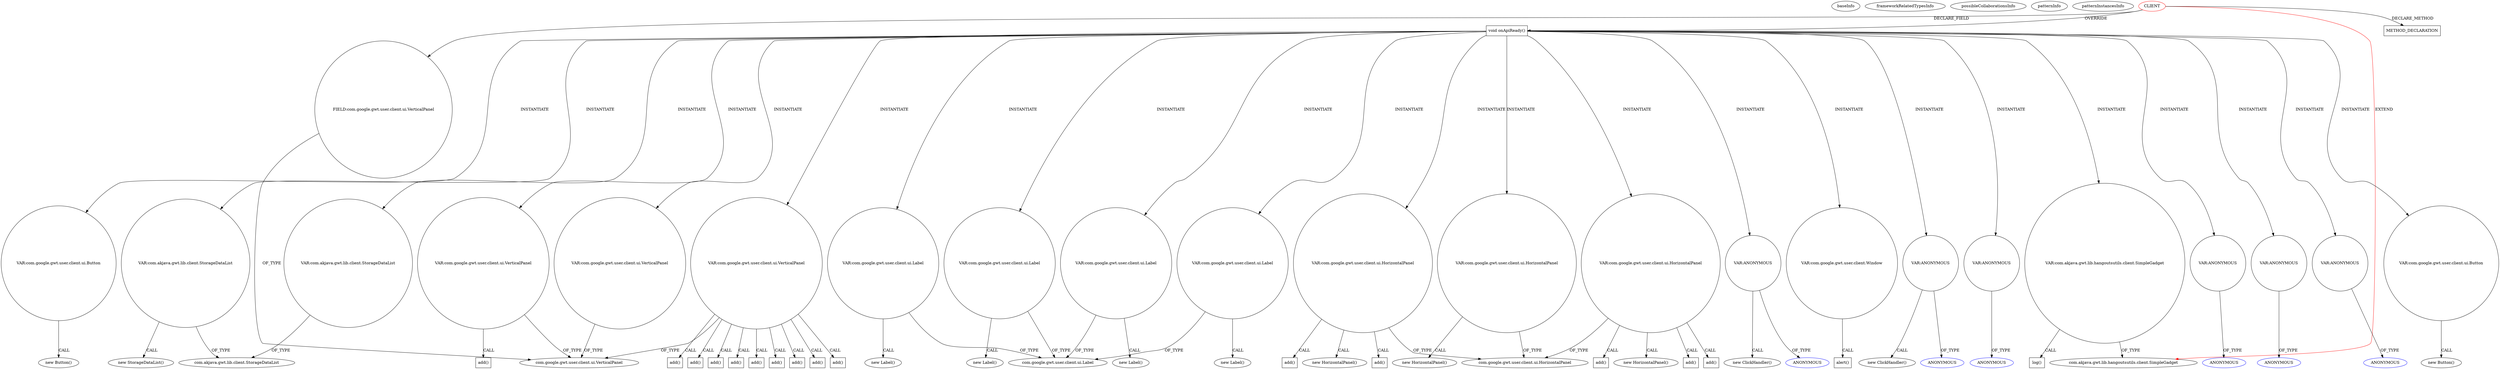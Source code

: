 digraph {
baseInfo[graphId=898,category="pattern",isAnonymous=false,possibleRelation=false]
frameworkRelatedTypesInfo[0="com.akjava.gwt.lib.hangoutsutils.client.SimpleGadget"]
possibleCollaborationsInfo[]
patternInfo[frequency=2.0,patternRootClient=0]
patternInstancesInfo[0="akjava-GWT-Hangouts~/akjava-GWT-Hangouts/GWT-Hangouts-master/apps/easyoverlay/src/com/akjava/gwt/hangout/easyoverlay/client/EasyOverlay.java~EasyOverlay~492",1="akjava-GWT-Hangouts~/akjava-GWT-Hangouts/GWT-Hangouts-master/apps/sound-player/src/com/akjava/gwt/hangout/soundplayer/client/HangoutSoundPlayer.java~HangoutSoundPlayer~561"]
1[label="com.akjava.gwt.lib.hangoutsutils.client.SimpleGadget",vertexType="FRAMEWORK_CLASS_TYPE",isFrameworkType=false]
84[label="VAR:com.akjava.gwt.lib.hangoutsutils.client.SimpleGadget",vertexType="VARIABLE_EXPRESION",isFrameworkType=false,shape=circle]
0[label="CLIENT",vertexType="ROOT_CLIENT_CLASS_DECLARATION",isFrameworkType=false,color=red]
6[label="FIELD:com.google.gwt.user.client.ui.VerticalPanel",vertexType="FIELD_DECLARATION",isFrameworkType=false,shape=circle]
85[label="log()",vertexType="INSIDE_CALL",isFrameworkType=false,shape=box]
570[label="METHOD_DECLARATION",vertexType="CLIENT_METHOD_DECLARATION",isFrameworkType=false,shape=box]
31[label="void onApiReady()",vertexType="OVERRIDING_METHOD_DECLARATION",isFrameworkType=false,shape=box]
7[label="com.google.gwt.user.client.ui.VerticalPanel",vertexType="FRAMEWORK_CLASS_TYPE",isFrameworkType=false]
379[label="VAR:com.google.gwt.user.client.Window",vertexType="VARIABLE_EXPRESION",isFrameworkType=false,shape=circle]
421[label="VAR:ANONYMOUS",vertexType="VARIABLE_EXPRESION",isFrameworkType=false,shape=circle]
420[label="new ClickHandler()",vertexType="CONSTRUCTOR_CALL",isFrameworkType=false]
476[label="VAR:ANONYMOUS",vertexType="VARIABLE_EXPRESION",isFrameworkType=false,shape=circle]
475[label="new ClickHandler()",vertexType="CONSTRUCTOR_CALL",isFrameworkType=false]
354[label="VAR:ANONYMOUS",vertexType="VARIABLE_EXPRESION",isFrameworkType=false,shape=circle]
333[label="VAR:ANONYMOUS",vertexType="VARIABLE_EXPRESION",isFrameworkType=false,shape=circle]
459[label="VAR:ANONYMOUS",vertexType="VARIABLE_EXPRESION",isFrameworkType=false,shape=circle]
228[label="VAR:ANONYMOUS",vertexType="VARIABLE_EXPRESION",isFrameworkType=false,shape=circle]
454[label="VAR:com.google.gwt.user.client.ui.Button",vertexType="VARIABLE_EXPRESION",isFrameworkType=false,shape=circle]
436[label="VAR:com.google.gwt.user.client.ui.Button",vertexType="VARIABLE_EXPRESION",isFrameworkType=false,shape=circle]
380[label="alert()",vertexType="INSIDE_CALL",isFrameworkType=false,shape=box]
229[label="ANONYMOUS",vertexType="REFERENCE_ANONYMOUS_DECLARATION",isFrameworkType=false,color=blue]
355[label="ANONYMOUS",vertexType="REFERENCE_ANONYMOUS_DECLARATION",isFrameworkType=false,color=blue]
460[label="ANONYMOUS",vertexType="REFERENCE_ANONYMOUS_DECLARATION",isFrameworkType=false,color=blue]
477[label="ANONYMOUS",vertexType="REFERENCE_ANONYMOUS_DECLARATION",isFrameworkType=false,color=blue]
422[label="ANONYMOUS",vertexType="REFERENCE_ANONYMOUS_DECLARATION",isFrameworkType=false,color=blue]
334[label="ANONYMOUS",vertexType="REFERENCE_ANONYMOUS_DECLARATION",isFrameworkType=false,color=blue]
33[label="VAR:com.akjava.gwt.lib.client.StorageDataList",vertexType="VARIABLE_EXPRESION",isFrameworkType=false,shape=circle]
32[label="new StorageDataList()",vertexType="CONSTRUCTOR_CALL",isFrameworkType=false]
361[label="VAR:com.akjava.gwt.lib.client.StorageDataList",vertexType="VARIABLE_EXPRESION",isFrameworkType=false,shape=circle]
42[label="VAR:com.google.gwt.user.client.ui.VerticalPanel",vertexType="VARIABLE_EXPRESION",isFrameworkType=false,shape=circle]
238[label="add()",vertexType="INSIDE_CALL",isFrameworkType=false,shape=box]
148[label="add()",vertexType="INSIDE_CALL",isFrameworkType=false,shape=box]
394[label="add()",vertexType="INSIDE_CALL",isFrameworkType=false,shape=box]
57[label="add()",vertexType="INSIDE_CALL",isFrameworkType=false,shape=box]
93[label="add()",vertexType="INSIDE_CALL",isFrameworkType=false,shape=box]
88[label="add()",vertexType="INSIDE_CALL",isFrameworkType=false,shape=box]
396[label="add()",vertexType="INSIDE_CALL",isFrameworkType=false,shape=box]
529[label="VAR:com.google.gwt.user.client.ui.VerticalPanel",vertexType="VARIABLE_EXPRESION",isFrameworkType=false,shape=circle]
347[label="add()",vertexType="INSIDE_CALL",isFrameworkType=false,shape=box]
252[label="add()",vertexType="INSIDE_CALL",isFrameworkType=false,shape=box]
524[label="VAR:com.google.gwt.user.client.ui.VerticalPanel",vertexType="VARIABLE_EXPRESION",isFrameworkType=false,shape=circle]
539[label="add()",vertexType="INSIDE_CALL",isFrameworkType=false,shape=box]
26[label="com.akjava.gwt.lib.client.StorageDataList",vertexType="FRAMEWORK_CLASS_TYPE",isFrameworkType=false]
435[label="new Button()",vertexType="CONSTRUCTOR_CALL",isFrameworkType=false]
453[label="new Button()",vertexType="CONSTRUCTOR_CALL",isFrameworkType=false]
181[label="VAR:com.google.gwt.user.client.ui.Label",vertexType="VARIABLE_EXPRESION",isFrameworkType=false,shape=circle]
180[label="new Label()",vertexType="CONSTRUCTOR_CALL",isFrameworkType=false]
109[label="com.google.gwt.user.client.ui.Label",vertexType="FRAMEWORK_CLASS_TYPE",isFrameworkType=false]
191[label="VAR:com.google.gwt.user.client.ui.Label",vertexType="VARIABLE_EXPRESION",isFrameworkType=false,shape=circle]
190[label="new Label()",vertexType="CONSTRUCTOR_CALL",isFrameworkType=false]
142[label="VAR:com.google.gwt.user.client.ui.Label",vertexType="VARIABLE_EXPRESION",isFrameworkType=false,shape=circle]
141[label="new Label()",vertexType="CONSTRUCTOR_CALL",isFrameworkType=false]
126[label="VAR:com.google.gwt.user.client.ui.Label",vertexType="VARIABLE_EXPRESION",isFrameworkType=false,shape=circle]
125[label="new Label()",vertexType="CONSTRUCTOR_CALL",isFrameworkType=false]
391[label="VAR:com.google.gwt.user.client.ui.HorizontalPanel",vertexType="VARIABLE_EXPRESION",isFrameworkType=false,shape=circle]
51[label="com.google.gwt.user.client.ui.HorizontalPanel",vertexType="FRAMEWORK_CLASS_TYPE",isFrameworkType=false]
390[label="new HorizontalPanel()",vertexType="CONSTRUCTOR_CALL",isFrameworkType=false]
450[label="add()",vertexType="INSIDE_CALL",isFrameworkType=false,shape=box]
522[label="add()",vertexType="INSIDE_CALL",isFrameworkType=false,shape=box]
145[label="VAR:com.google.gwt.user.client.ui.HorizontalPanel",vertexType="VARIABLE_EXPRESION",isFrameworkType=false,shape=circle]
144[label="new HorizontalPanel()",vertexType="CONSTRUCTOR_CALL",isFrameworkType=false]
177[label="add()",vertexType="INSIDE_CALL",isFrameworkType=false,shape=box]
203[label="add()",vertexType="INSIDE_CALL",isFrameworkType=false,shape=box]
388[label="VAR:com.google.gwt.user.client.ui.HorizontalPanel",vertexType="VARIABLE_EXPRESION",isFrameworkType=false,shape=circle]
387[label="new HorizontalPanel()",vertexType="CONSTRUCTOR_CALL",isFrameworkType=false]
469[label="add()",vertexType="INSIDE_CALL",isFrameworkType=false,shape=box]
31->84[label="INSTANTIATE"]
126->125[label="CALL"]
42->7[label="OF_TYPE"]
145->203[label="CALL"]
31->142[label="INSTANTIATE"]
42->347[label="CALL"]
33->32[label="CALL"]
31->333[label="INSTANTIATE"]
529->7[label="OF_TYPE"]
361->26[label="OF_TYPE"]
31->191[label="INSTANTIATE"]
31->33[label="INSTANTIATE"]
354->355[label="OF_TYPE"]
31->454[label="INSTANTIATE"]
31->421[label="INSTANTIATE"]
391->450[label="CALL"]
333->334[label="OF_TYPE"]
228->229[label="OF_TYPE"]
31->524[label="INSTANTIATE"]
142->109[label="OF_TYPE"]
31->126[label="INSTANTIATE"]
145->177[label="CALL"]
31->391[label="INSTANTIATE"]
84->1[label="OF_TYPE"]
181->180[label="CALL"]
42->394[label="CALL"]
145->51[label="OF_TYPE"]
0->31[label="OVERRIDE"]
84->85[label="CALL"]
31->388[label="INSTANTIATE"]
454->453[label="CALL"]
42->238[label="CALL"]
388->51[label="OF_TYPE"]
476->475[label="CALL"]
436->435[label="CALL"]
391->390[label="CALL"]
31->361[label="INSTANTIATE"]
31->436[label="INSTANTIATE"]
142->141[label="CALL"]
6->7[label="OF_TYPE"]
31->529[label="INSTANTIATE"]
0->6[label="DECLARE_FIELD"]
181->109[label="OF_TYPE"]
31->459[label="INSTANTIATE"]
524->539[label="CALL"]
421->422[label="OF_TYPE"]
145->144[label="CALL"]
391->522[label="CALL"]
0->570[label="DECLARE_METHOD"]
459->460[label="OF_TYPE"]
31->145[label="INSTANTIATE"]
524->7[label="OF_TYPE"]
421->420[label="CALL"]
476->477[label="OF_TYPE"]
391->469[label="CALL"]
42->57[label="CALL"]
42->148[label="CALL"]
31->42[label="INSTANTIATE"]
0->1[label="EXTEND",color=red]
31->354[label="INSTANTIATE"]
191->109[label="OF_TYPE"]
42->396[label="CALL"]
126->109[label="OF_TYPE"]
33->26[label="OF_TYPE"]
31->228[label="INSTANTIATE"]
191->190[label="CALL"]
379->380[label="CALL"]
42->252[label="CALL"]
31->181[label="INSTANTIATE"]
31->476[label="INSTANTIATE"]
31->379[label="INSTANTIATE"]
391->51[label="OF_TYPE"]
42->93[label="CALL"]
42->88[label="CALL"]
388->387[label="CALL"]
}
